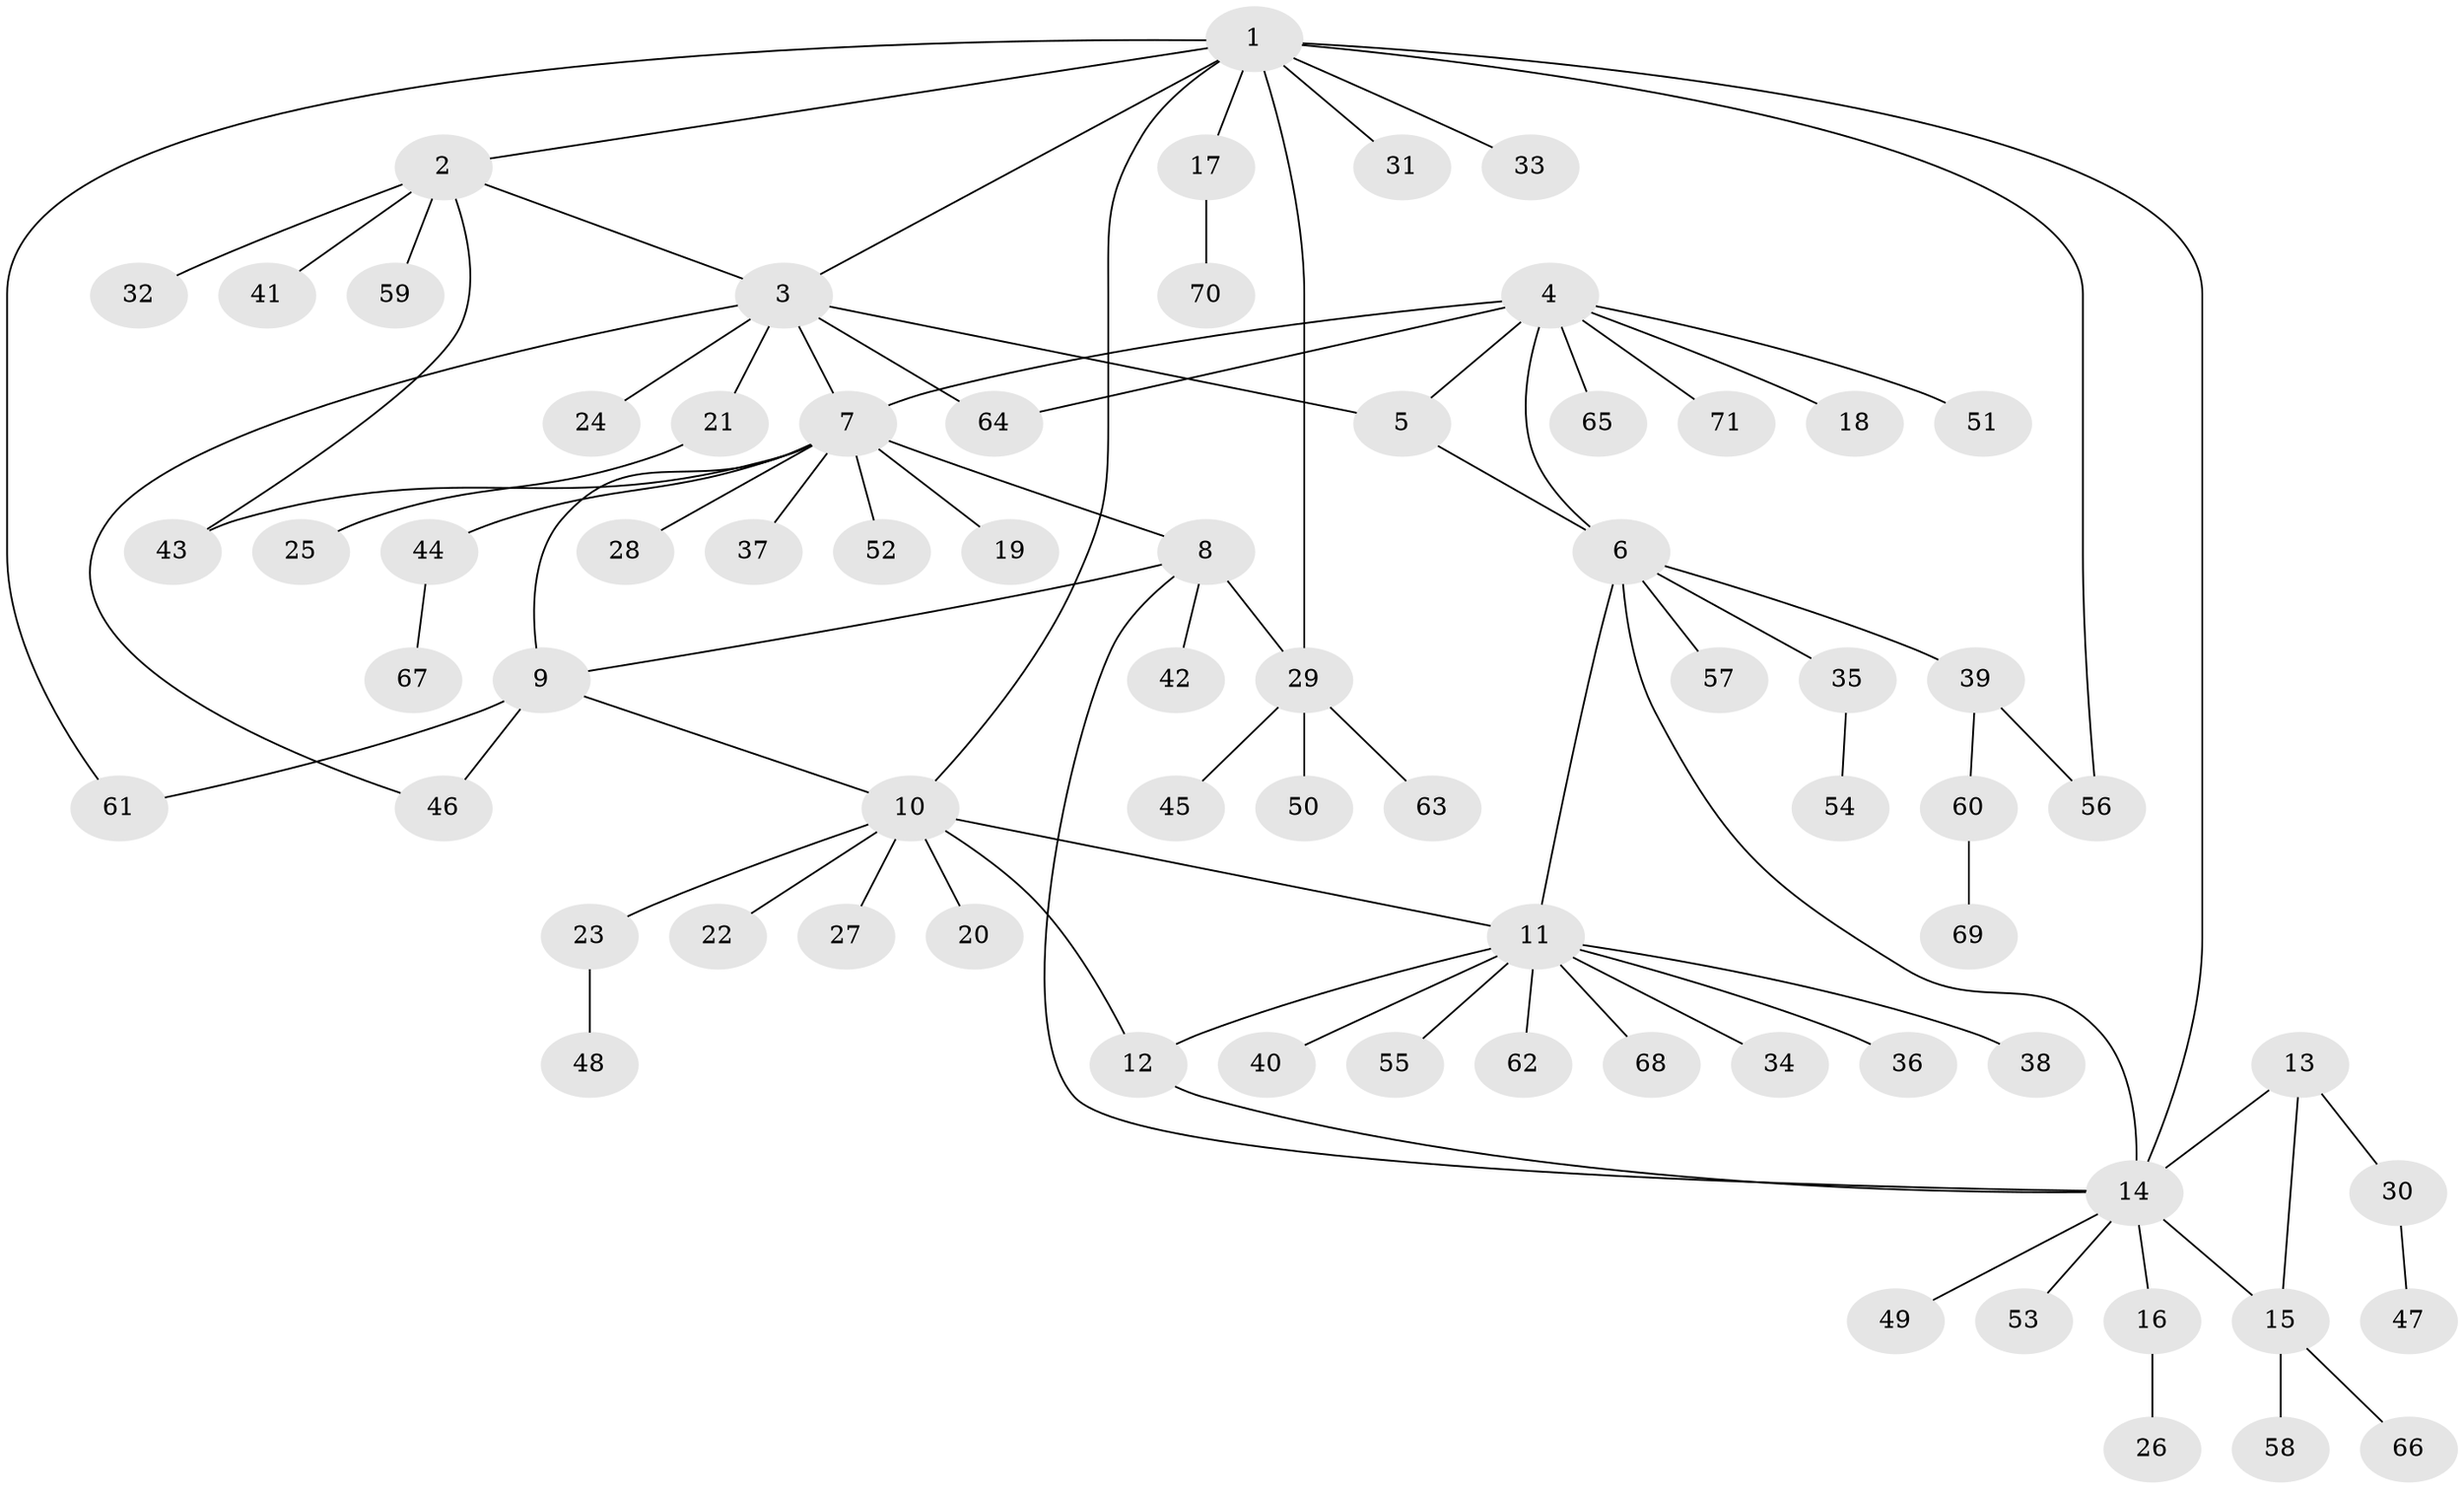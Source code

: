 // coarse degree distribution, {15: 0.017857142857142856, 4: 0.03571428571428571, 8: 0.03571428571428571, 14: 0.017857142857142856, 9: 0.017857142857142856, 5: 0.017857142857142856, 7: 0.03571428571428571, 3: 0.03571428571428571, 2: 0.125, 1: 0.6607142857142857}
// Generated by graph-tools (version 1.1) at 2025/52/02/27/25 19:52:22]
// undirected, 71 vertices, 87 edges
graph export_dot {
graph [start="1"]
  node [color=gray90,style=filled];
  1;
  2;
  3;
  4;
  5;
  6;
  7;
  8;
  9;
  10;
  11;
  12;
  13;
  14;
  15;
  16;
  17;
  18;
  19;
  20;
  21;
  22;
  23;
  24;
  25;
  26;
  27;
  28;
  29;
  30;
  31;
  32;
  33;
  34;
  35;
  36;
  37;
  38;
  39;
  40;
  41;
  42;
  43;
  44;
  45;
  46;
  47;
  48;
  49;
  50;
  51;
  52;
  53;
  54;
  55;
  56;
  57;
  58;
  59;
  60;
  61;
  62;
  63;
  64;
  65;
  66;
  67;
  68;
  69;
  70;
  71;
  1 -- 2;
  1 -- 3;
  1 -- 10;
  1 -- 14;
  1 -- 17;
  1 -- 29;
  1 -- 31;
  1 -- 33;
  1 -- 56;
  1 -- 61;
  2 -- 3;
  2 -- 32;
  2 -- 41;
  2 -- 43;
  2 -- 59;
  3 -- 5;
  3 -- 7;
  3 -- 21;
  3 -- 24;
  3 -- 46;
  3 -- 64;
  4 -- 5;
  4 -- 6;
  4 -- 7;
  4 -- 18;
  4 -- 51;
  4 -- 64;
  4 -- 65;
  4 -- 71;
  5 -- 6;
  6 -- 11;
  6 -- 14;
  6 -- 35;
  6 -- 39;
  6 -- 57;
  7 -- 8;
  7 -- 9;
  7 -- 19;
  7 -- 28;
  7 -- 37;
  7 -- 43;
  7 -- 44;
  7 -- 52;
  8 -- 9;
  8 -- 14;
  8 -- 29;
  8 -- 42;
  9 -- 10;
  9 -- 46;
  9 -- 61;
  10 -- 11;
  10 -- 12;
  10 -- 20;
  10 -- 22;
  10 -- 23;
  10 -- 27;
  11 -- 12;
  11 -- 34;
  11 -- 36;
  11 -- 38;
  11 -- 40;
  11 -- 55;
  11 -- 62;
  11 -- 68;
  12 -- 14;
  13 -- 14;
  13 -- 15;
  13 -- 30;
  14 -- 15;
  14 -- 16;
  14 -- 49;
  14 -- 53;
  15 -- 58;
  15 -- 66;
  16 -- 26;
  17 -- 70;
  21 -- 25;
  23 -- 48;
  29 -- 45;
  29 -- 50;
  29 -- 63;
  30 -- 47;
  35 -- 54;
  39 -- 56;
  39 -- 60;
  44 -- 67;
  60 -- 69;
}
